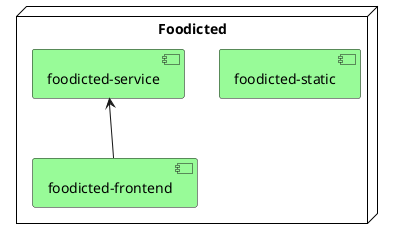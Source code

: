 @startuml
'https://plantuml.com/deployment-diagram

node Foodicted #white;line:black;text:black {
    component "foodicted-static" #PaleGreen
    component "foodicted-frontend" #PaleGreen
    component "foodicted-service" #PaleGreen

    "foodicted-service" <-- "foodicted-frontend"
}

@enduml
